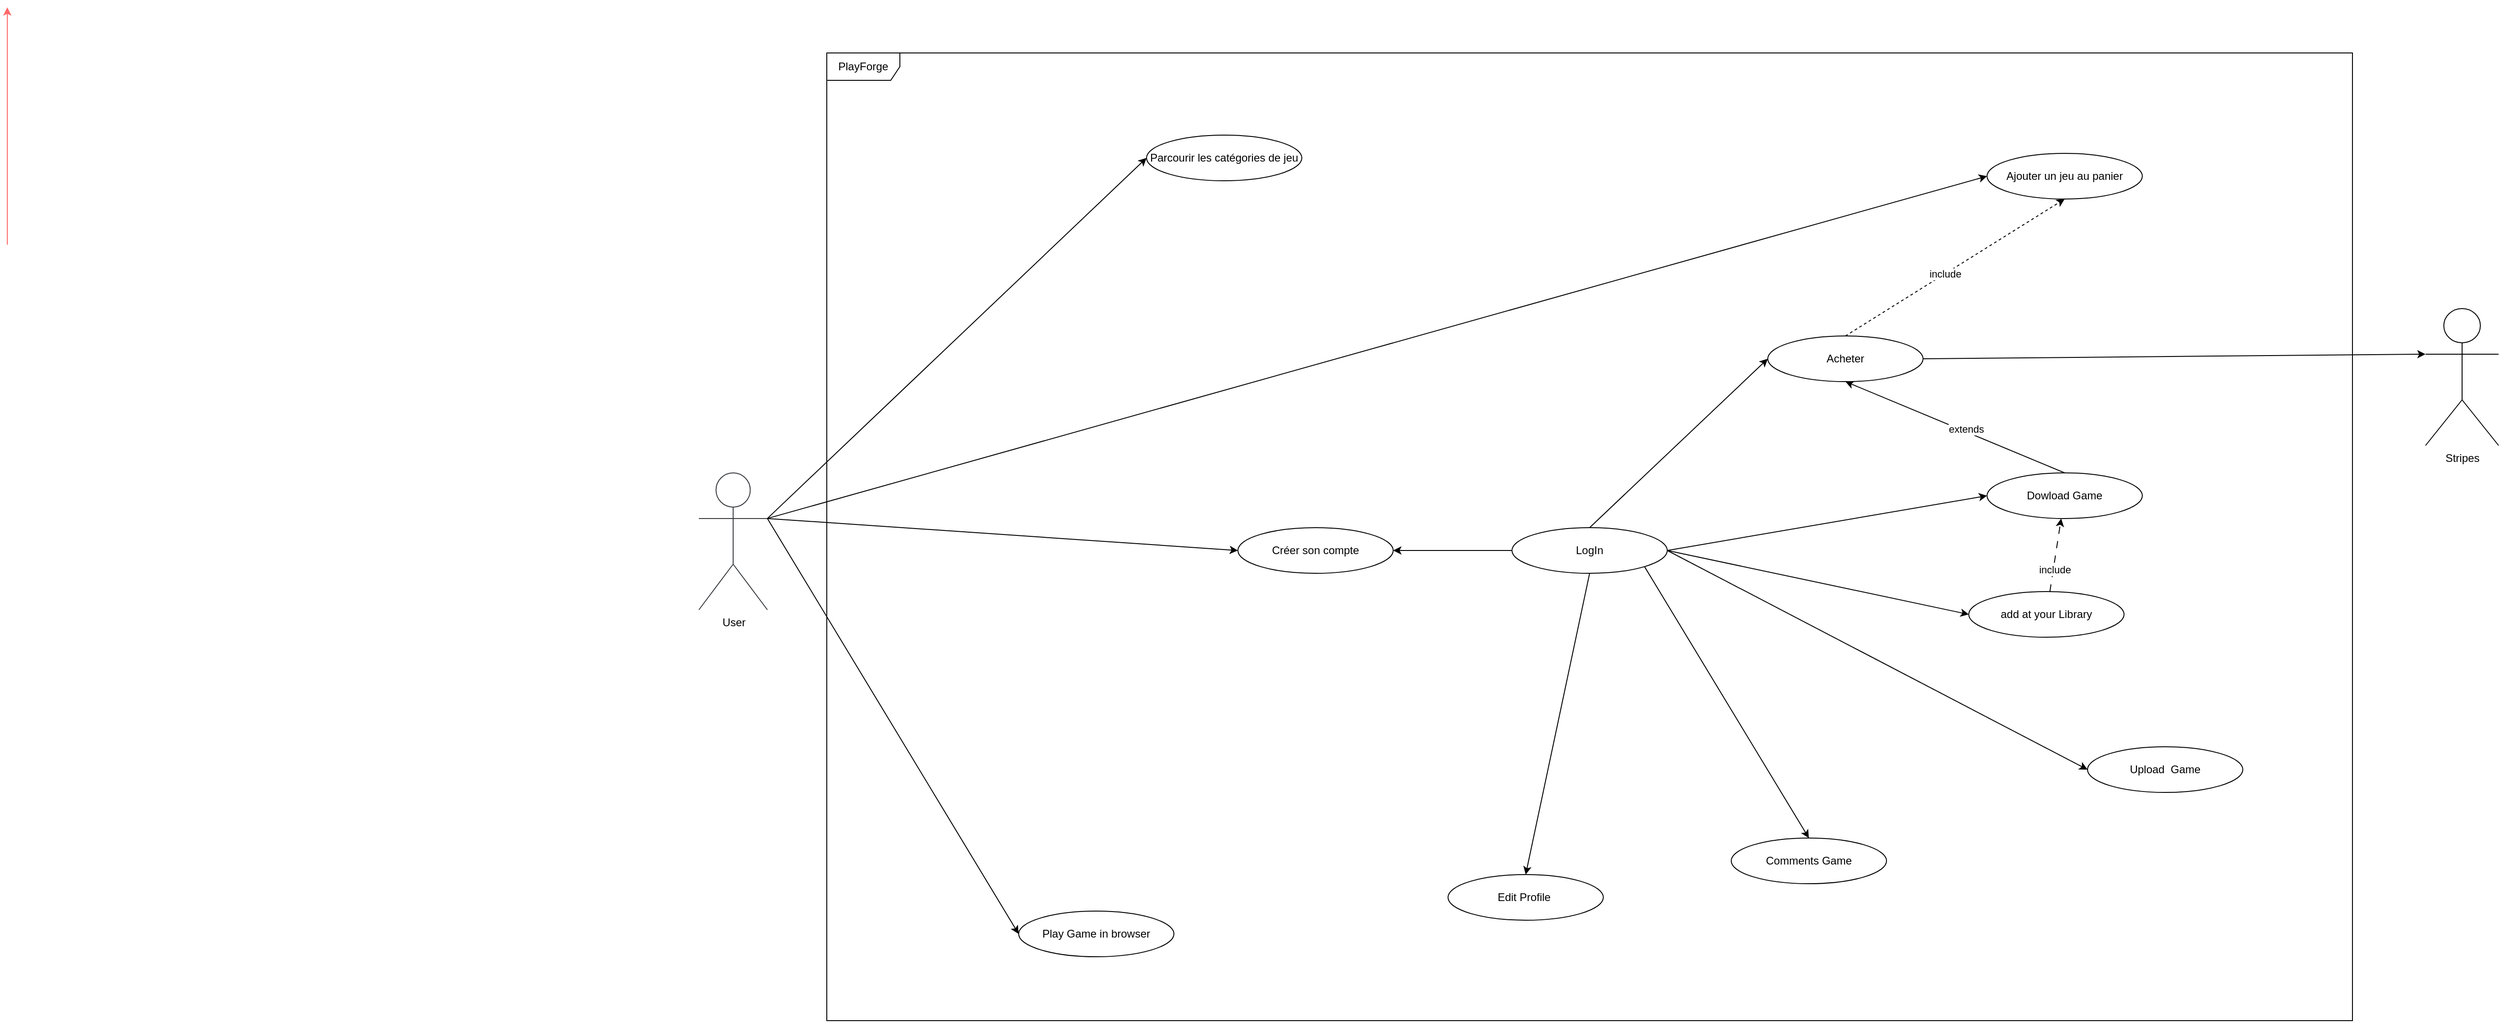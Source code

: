 <mxfile version="24.6.2" type="github">
  <diagram name="Page-1" id="ffuhlFCiFWuZsQcSOQGZ">
    <mxGraphModel dx="2734" dy="1440" grid="1" gridSize="10" guides="1" tooltips="1" connect="1" arrows="1" fold="1" page="1" pageScale="1" pageWidth="827" pageHeight="1169" math="0" shadow="0">
      <root>
        <mxCell id="0" />
        <mxCell id="1" parent="0" />
        <mxCell id="qyIQV4PcwVfE03mIObKh-26" style="edgeStyle=orthogonalEdgeStyle;rounded=0;orthogonalLoop=1;jettySize=auto;html=1;strokeColor=#FF6666;" edge="1" parent="1">
          <mxGeometry relative="1" as="geometry">
            <mxPoint x="103" y="770" as="sourcePoint" />
            <mxPoint x="103" y="510" as="targetPoint" />
          </mxGeometry>
        </mxCell>
        <mxCell id="qyIQV4PcwVfE03mIObKh-101" style="edgeStyle=none;rounded=0;orthogonalLoop=1;jettySize=auto;html=1;exitX=0.5;exitY=1;exitDx=0;exitDy=0;entryX=0.5;entryY=0;entryDx=0;entryDy=0;" edge="1" parent="1" source="qyIQV4PcwVfE03mIObKh-174" target="qyIQV4PcwVfE03mIObKh-47">
          <mxGeometry relative="1" as="geometry" />
        </mxCell>
        <mxCell id="qyIQV4PcwVfE03mIObKh-102" style="edgeStyle=none;rounded=0;orthogonalLoop=1;jettySize=auto;html=1;exitX=1;exitY=0.5;exitDx=0;exitDy=0;entryX=0;entryY=0.5;entryDx=0;entryDy=0;" edge="1" parent="1" source="qyIQV4PcwVfE03mIObKh-174" target="qyIQV4PcwVfE03mIObKh-54">
          <mxGeometry relative="1" as="geometry" />
        </mxCell>
        <mxCell id="qyIQV4PcwVfE03mIObKh-103" style="edgeStyle=none;rounded=0;orthogonalLoop=1;jettySize=auto;html=1;entryX=0.5;entryY=0;entryDx=0;entryDy=0;exitX=1;exitY=1;exitDx=0;exitDy=0;" edge="1" parent="1" source="qyIQV4PcwVfE03mIObKh-174" target="qyIQV4PcwVfE03mIObKh-55">
          <mxGeometry relative="1" as="geometry">
            <mxPoint x="1460" y="1040" as="sourcePoint" />
          </mxGeometry>
        </mxCell>
        <mxCell id="qyIQV4PcwVfE03mIObKh-106" style="edgeStyle=none;rounded=0;orthogonalLoop=1;jettySize=auto;html=1;exitX=0.5;exitY=0;exitDx=0;exitDy=0;entryX=0;entryY=0.5;entryDx=0;entryDy=0;" edge="1" parent="1" source="qyIQV4PcwVfE03mIObKh-174" target="qyIQV4PcwVfE03mIObKh-51">
          <mxGeometry relative="1" as="geometry" />
        </mxCell>
        <mxCell id="qyIQV4PcwVfE03mIObKh-107" style="edgeStyle=none;rounded=0;orthogonalLoop=1;jettySize=auto;html=1;exitX=1;exitY=0.5;exitDx=0;exitDy=0;entryX=0;entryY=0.5;entryDx=0;entryDy=0;" edge="1" parent="1" source="qyIQV4PcwVfE03mIObKh-174" target="qyIQV4PcwVfE03mIObKh-49">
          <mxGeometry relative="1" as="geometry" />
        </mxCell>
        <mxCell id="qyIQV4PcwVfE03mIObKh-108" style="edgeStyle=none;rounded=0;orthogonalLoop=1;jettySize=auto;html=1;exitX=1;exitY=0.5;exitDx=0;exitDy=0;entryX=0;entryY=0.5;entryDx=0;entryDy=0;" edge="1" parent="1" source="qyIQV4PcwVfE03mIObKh-174" target="qyIQV4PcwVfE03mIObKh-48">
          <mxGeometry relative="1" as="geometry" />
        </mxCell>
        <mxCell id="qyIQV4PcwVfE03mIObKh-178" style="rounded=0;orthogonalLoop=1;jettySize=auto;html=1;entryX=0;entryY=0.5;entryDx=0;entryDy=0;exitX=1;exitY=0.333;exitDx=0;exitDy=0;exitPerimeter=0;" edge="1" parent="1" source="qyIQV4PcwVfE03mIObKh-25" target="qyIQV4PcwVfE03mIObKh-53">
          <mxGeometry relative="1" as="geometry" />
        </mxCell>
        <mxCell id="qyIQV4PcwVfE03mIObKh-179" style="rounded=0;orthogonalLoop=1;jettySize=auto;html=1;exitX=1;exitY=0.333;exitDx=0;exitDy=0;exitPerimeter=0;entryX=0;entryY=0.5;entryDx=0;entryDy=0;" edge="1" parent="1" source="qyIQV4PcwVfE03mIObKh-25" target="qyIQV4PcwVfE03mIObKh-46">
          <mxGeometry relative="1" as="geometry" />
        </mxCell>
        <mxCell id="qyIQV4PcwVfE03mIObKh-180" style="edgeStyle=none;rounded=0;orthogonalLoop=1;jettySize=auto;html=1;exitX=1;exitY=0.333;exitDx=0;exitDy=0;exitPerimeter=0;entryX=0;entryY=0.5;entryDx=0;entryDy=0;" edge="1" parent="1" source="qyIQV4PcwVfE03mIObKh-25" target="qyIQV4PcwVfE03mIObKh-52">
          <mxGeometry relative="1" as="geometry" />
        </mxCell>
        <mxCell id="qyIQV4PcwVfE03mIObKh-181" style="edgeStyle=none;rounded=0;orthogonalLoop=1;jettySize=auto;html=1;exitX=1;exitY=0.333;exitDx=0;exitDy=0;exitPerimeter=0;entryX=0;entryY=0.5;entryDx=0;entryDy=0;" edge="1" parent="1" source="qyIQV4PcwVfE03mIObKh-25" target="qyIQV4PcwVfE03mIObKh-50">
          <mxGeometry relative="1" as="geometry" />
        </mxCell>
        <mxCell id="qyIQV4PcwVfE03mIObKh-25" value="User" style="shape=umlActor;verticalLabelPosition=bottom;verticalAlign=top;html=1;outlineConnect=0;fillColor=#FFFFFF;strokeColor=#36393d;" vertex="1" parent="1">
          <mxGeometry x="860" y="1020" width="75" height="150" as="geometry" />
        </mxCell>
        <mxCell id="qyIQV4PcwVfE03mIObKh-33" value="PlayForge" style="shape=umlFrame;whiteSpace=wrap;html=1;pointerEvents=0;width=80;height=30;" vertex="1" parent="1">
          <mxGeometry x="1000" y="560" width="1670" height="1060" as="geometry" />
        </mxCell>
        <mxCell id="qyIQV4PcwVfE03mIObKh-46" value="Créer son compte" style="ellipse;whiteSpace=wrap;html=1;" vertex="1" parent="1">
          <mxGeometry x="1450" y="1080" width="170" height="50" as="geometry" />
        </mxCell>
        <mxCell id="qyIQV4PcwVfE03mIObKh-47" value="Edit Profile&amp;nbsp;" style="ellipse;whiteSpace=wrap;html=1;" vertex="1" parent="1">
          <mxGeometry x="1680" y="1460" width="170" height="50" as="geometry" />
        </mxCell>
        <mxCell id="qyIQV4PcwVfE03mIObKh-48" value="Upload&amp;nbsp; Game" style="ellipse;whiteSpace=wrap;html=1;" vertex="1" parent="1">
          <mxGeometry x="2380" y="1320" width="170" height="50" as="geometry" />
        </mxCell>
        <mxCell id="qyIQV4PcwVfE03mIObKh-99" style="edgeStyle=none;rounded=0;orthogonalLoop=1;jettySize=auto;html=1;exitX=0.5;exitY=0;exitDx=0;exitDy=0;entryX=0.5;entryY=1;entryDx=0;entryDy=0;" edge="1" parent="1" source="qyIQV4PcwVfE03mIObKh-49" target="qyIQV4PcwVfE03mIObKh-51">
          <mxGeometry relative="1" as="geometry" />
        </mxCell>
        <mxCell id="qyIQV4PcwVfE03mIObKh-100" value="extends" style="edgeLabel;html=1;align=center;verticalAlign=middle;resizable=0;points=[];" vertex="1" connectable="0" parent="qyIQV4PcwVfE03mIObKh-99">
          <mxGeometry x="-0.091" y="-2" relative="1" as="geometry">
            <mxPoint y="-1" as="offset" />
          </mxGeometry>
        </mxCell>
        <mxCell id="qyIQV4PcwVfE03mIObKh-49" value="Dowload Game" style="ellipse;whiteSpace=wrap;html=1;" vertex="1" parent="1">
          <mxGeometry x="2270" y="1020" width="170" height="50" as="geometry" />
        </mxCell>
        <mxCell id="qyIQV4PcwVfE03mIObKh-50" value="Ajouter un jeu au panier" style="ellipse;whiteSpace=wrap;html=1;" vertex="1" parent="1">
          <mxGeometry x="2270" y="670" width="170" height="50" as="geometry" />
        </mxCell>
        <mxCell id="qyIQV4PcwVfE03mIObKh-96" style="rounded=0;orthogonalLoop=1;jettySize=auto;html=1;exitX=0.5;exitY=0;exitDx=0;exitDy=0;entryX=0.5;entryY=1;entryDx=0;entryDy=0;dashed=1;" edge="1" parent="1" source="qyIQV4PcwVfE03mIObKh-51" target="qyIQV4PcwVfE03mIObKh-50">
          <mxGeometry relative="1" as="geometry" />
        </mxCell>
        <mxCell id="qyIQV4PcwVfE03mIObKh-97" value="include" style="edgeLabel;html=1;align=center;verticalAlign=middle;resizable=0;points=[];" vertex="1" connectable="0" parent="qyIQV4PcwVfE03mIObKh-96">
          <mxGeometry x="-0.096" y="1" relative="1" as="geometry">
            <mxPoint x="1" as="offset" />
          </mxGeometry>
        </mxCell>
        <mxCell id="qyIQV4PcwVfE03mIObKh-51" value="Acheter" style="ellipse;whiteSpace=wrap;html=1;" vertex="1" parent="1">
          <mxGeometry x="2030" y="870" width="170" height="50" as="geometry" />
        </mxCell>
        <mxCell id="qyIQV4PcwVfE03mIObKh-52" value="Parcourir les catégories de jeu" style="ellipse;whiteSpace=wrap;html=1;" vertex="1" parent="1">
          <mxGeometry x="1350" y="650" width="170" height="50" as="geometry" />
        </mxCell>
        <mxCell id="qyIQV4PcwVfE03mIObKh-53" value="Play Game in browser" style="ellipse;whiteSpace=wrap;html=1;" vertex="1" parent="1">
          <mxGeometry x="1210" y="1500" width="170" height="50" as="geometry" />
        </mxCell>
        <mxCell id="qyIQV4PcwVfE03mIObKh-171" style="rounded=0;orthogonalLoop=1;jettySize=auto;html=1;dashed=1;dashPattern=8 8;" edge="1" parent="1" source="qyIQV4PcwVfE03mIObKh-54" target="qyIQV4PcwVfE03mIObKh-49">
          <mxGeometry relative="1" as="geometry" />
        </mxCell>
        <mxCell id="qyIQV4PcwVfE03mIObKh-172" value="include" style="edgeLabel;html=1;align=center;verticalAlign=middle;resizable=0;points=[];" vertex="1" connectable="0" parent="qyIQV4PcwVfE03mIObKh-171">
          <mxGeometry x="-0.396" y="-1" relative="1" as="geometry">
            <mxPoint as="offset" />
          </mxGeometry>
        </mxCell>
        <mxCell id="qyIQV4PcwVfE03mIObKh-54" value="add at your Library" style="ellipse;whiteSpace=wrap;html=1;" vertex="1" parent="1">
          <mxGeometry x="2250" y="1150" width="170" height="50" as="geometry" />
        </mxCell>
        <mxCell id="qyIQV4PcwVfE03mIObKh-55" value="Comments Game" style="ellipse;whiteSpace=wrap;html=1;" vertex="1" parent="1">
          <mxGeometry x="1990" y="1420" width="170" height="50" as="geometry" />
        </mxCell>
        <mxCell id="qyIQV4PcwVfE03mIObKh-76" value="Stripes" style="shape=umlActor;verticalLabelPosition=bottom;verticalAlign=top;html=1;fillColor=#FFFFFF;" vertex="1" parent="1">
          <mxGeometry x="2750" y="840" width="80" height="150" as="geometry" />
        </mxCell>
        <mxCell id="qyIQV4PcwVfE03mIObKh-110" style="edgeStyle=none;rounded=0;orthogonalLoop=1;jettySize=auto;html=1;exitX=1;exitY=0.5;exitDx=0;exitDy=0;entryX=0;entryY=0.333;entryDx=0;entryDy=0;entryPerimeter=0;" edge="1" parent="1" source="qyIQV4PcwVfE03mIObKh-51" target="qyIQV4PcwVfE03mIObKh-76">
          <mxGeometry relative="1" as="geometry" />
        </mxCell>
        <mxCell id="qyIQV4PcwVfE03mIObKh-124" style="edgeStyle=none;rounded=0;orthogonalLoop=1;jettySize=auto;html=1;exitX=0.5;exitY=1;exitDx=0;exitDy=0;" edge="1" parent="1" source="qyIQV4PcwVfE03mIObKh-54" target="qyIQV4PcwVfE03mIObKh-54">
          <mxGeometry relative="1" as="geometry" />
        </mxCell>
        <mxCell id="qyIQV4PcwVfE03mIObKh-183" style="edgeStyle=none;rounded=0;orthogonalLoop=1;jettySize=auto;html=1;entryX=1;entryY=0.5;entryDx=0;entryDy=0;exitX=0;exitY=0.5;exitDx=0;exitDy=0;" edge="1" parent="1" source="qyIQV4PcwVfE03mIObKh-174" target="qyIQV4PcwVfE03mIObKh-46">
          <mxGeometry relative="1" as="geometry" />
        </mxCell>
        <mxCell id="qyIQV4PcwVfE03mIObKh-174" value="LogIn" style="ellipse;whiteSpace=wrap;html=1;" vertex="1" parent="1">
          <mxGeometry x="1750" y="1080" width="170" height="50" as="geometry" />
        </mxCell>
      </root>
    </mxGraphModel>
  </diagram>
</mxfile>
